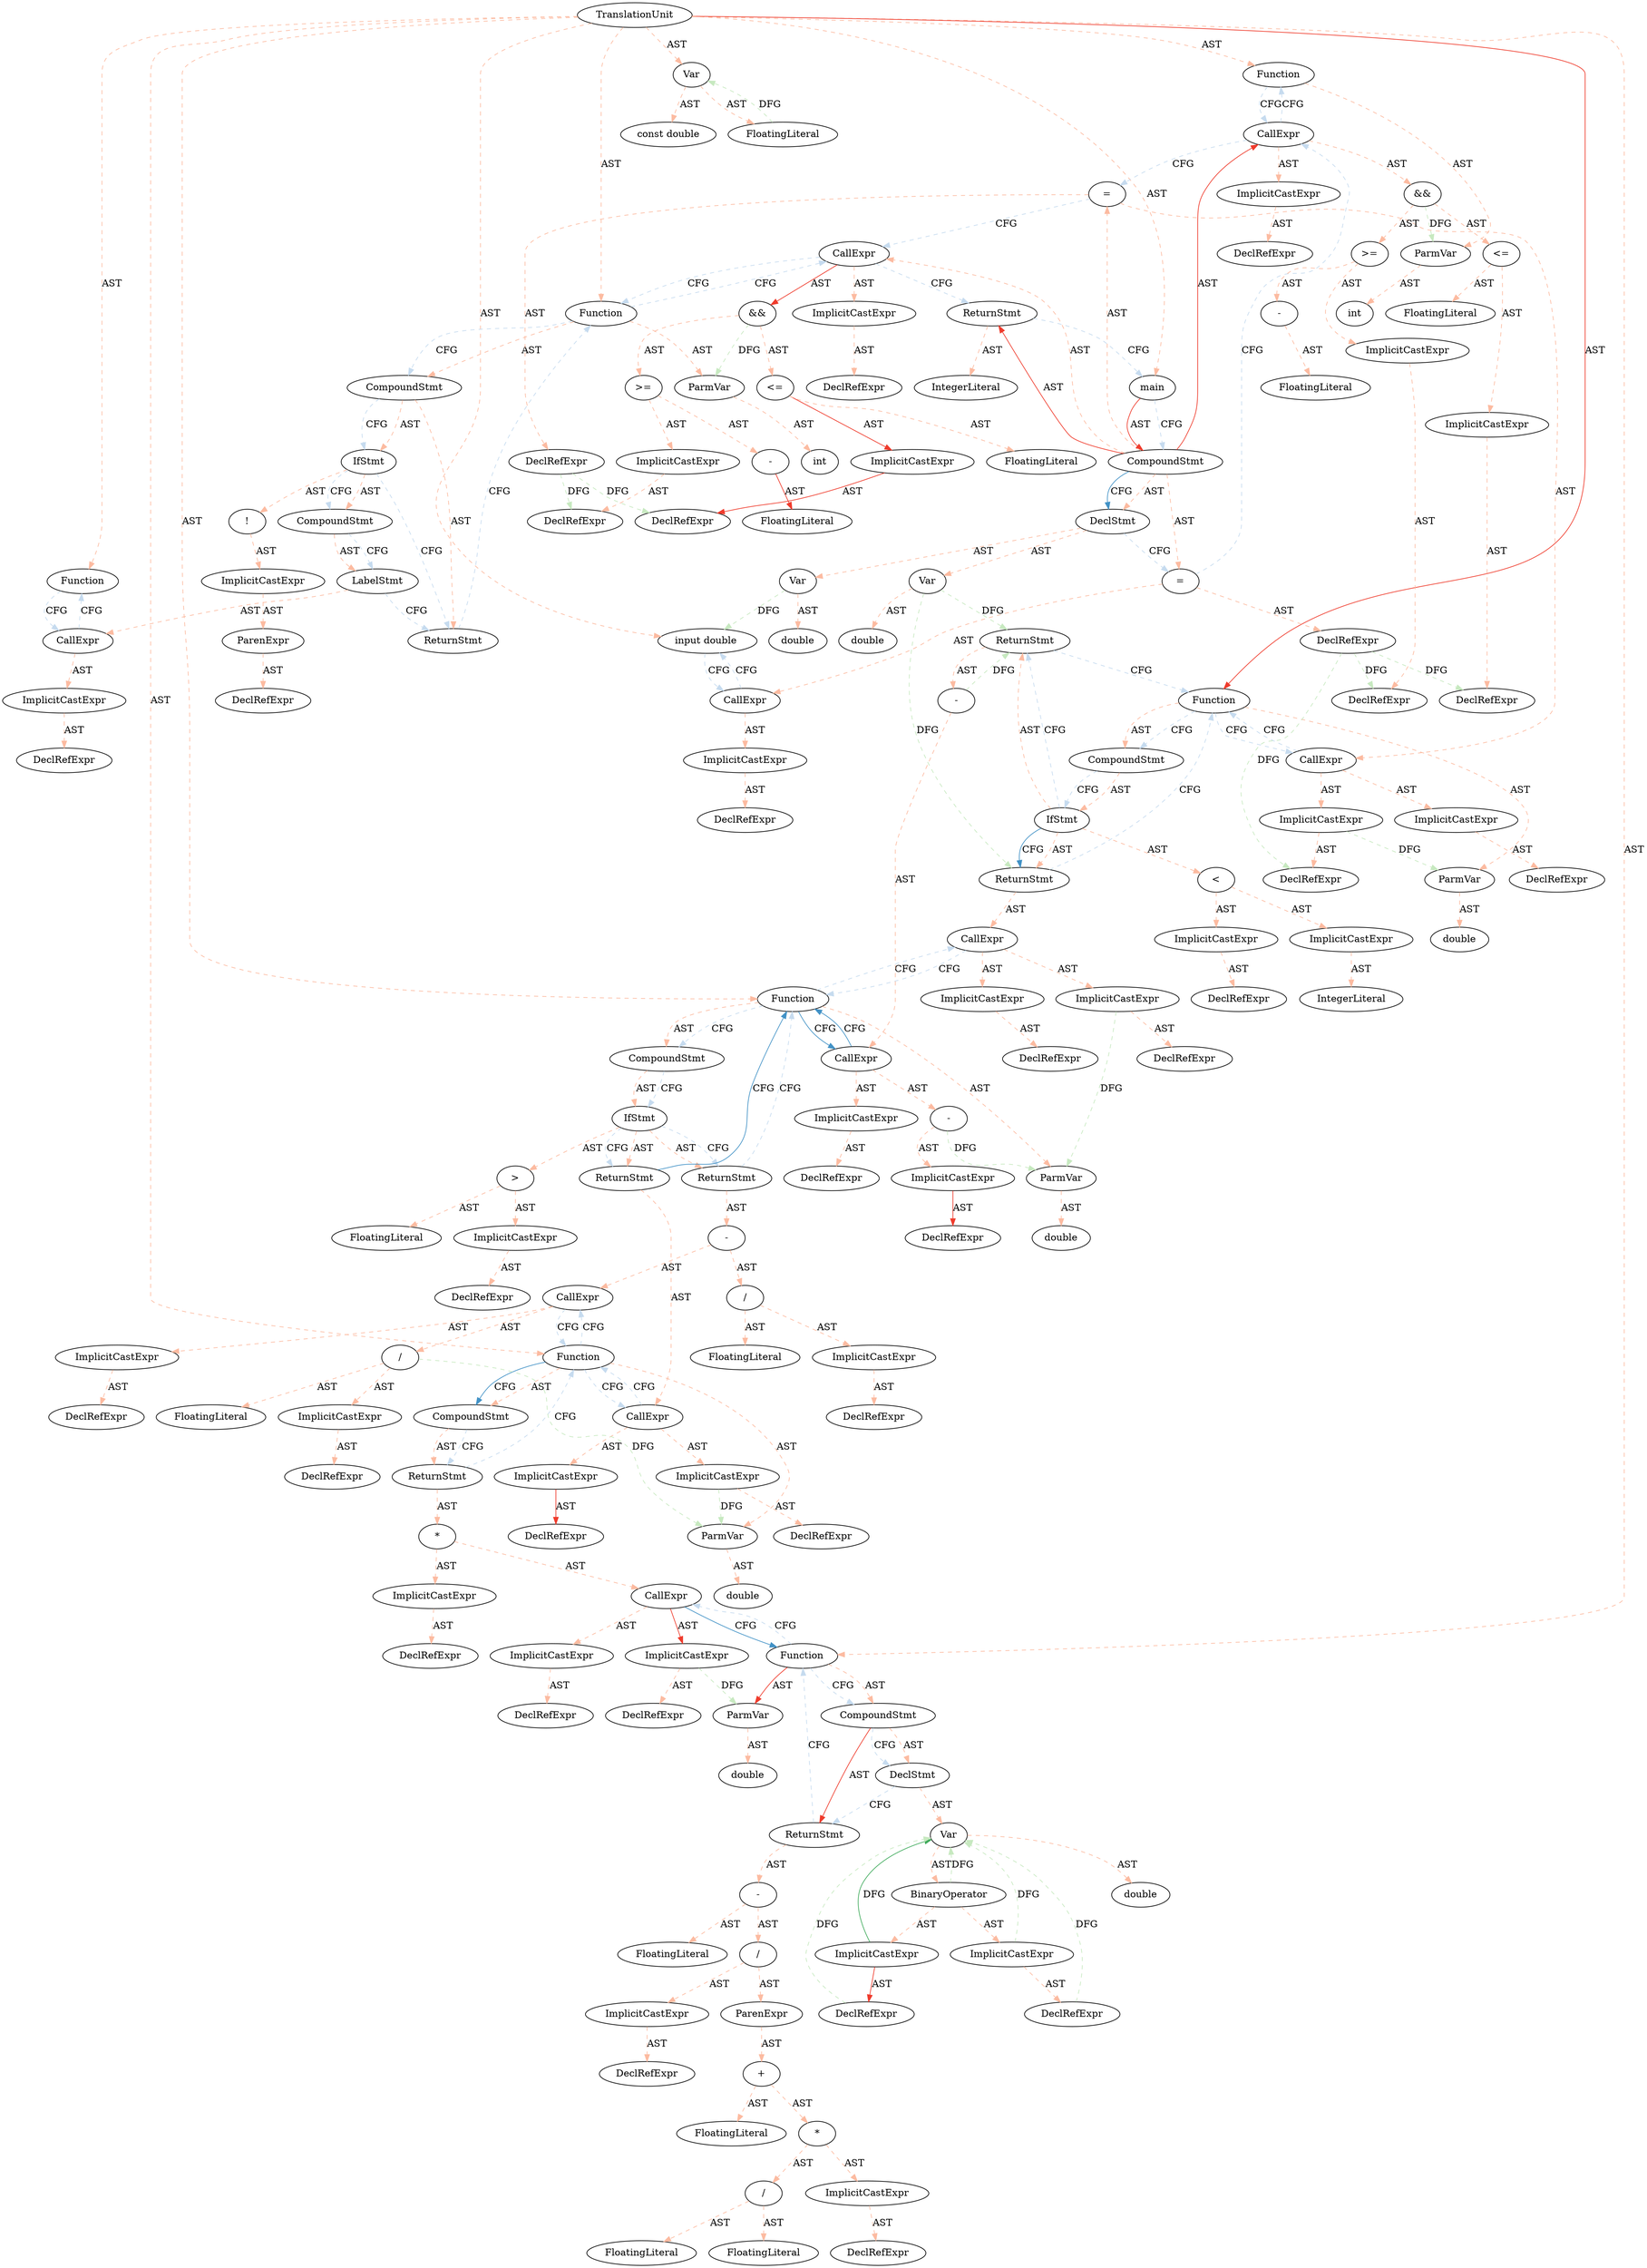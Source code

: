 digraph "" {
	node [label="\N"];
	0	[label=TranslationUnit];
	1	[label=Function];
	0 -> 1	[key=0,
		color=3,
		colorscheme=reds8,
		label=AST,
		style=dashed];
	2	[label="input double "];
	0 -> 2	[key=0,
		color=3,
		colorscheme=reds8,
		label=AST,
		style=dashed];
	3	[label=Function];
	0 -> 3	[key=0,
		color=3,
		colorscheme=reds8,
		label=AST,
		style=dashed];
	6	[label=Function];
	0 -> 6	[key=0,
		color=3,
		colorscheme=reds8,
		label=AST,
		style=dashed];
	21	[label=Var];
	0 -> 21	[key=0,
		color=3,
		colorscheme=reds8,
		label=AST,
		style=dashed];
	24	[label=Function];
	0 -> 24	[key=0,
		color=3,
		colorscheme=reds8,
		label=AST,
		style=dashed];
	51	[label=Function];
	0 -> 51	[key=0,
		color=3,
		colorscheme=reds8,
		label=AST,
		style=dashed];
	64	[label=Function];
	0 -> 64	[key=0,
		color=3,
		colorscheme=reds8,
		label=AST,
		style=dashed];
	92	[label=Function];
	0 -> 92	[key=0,
		color=6,
		colorscheme=reds8,
		label=AST,
		style=solid];
	116	[label=main];
	0 -> 116	[key=0,
		color=3,
		colorscheme=reds8,
		label=AST,
		style=dashed];
	17	[label=CallExpr];
	1 -> 17	[key=0,
		color=3,
		colorscheme=blues8,
		label=CFG,
		style=dashed];
	125	[label=CallExpr];
	2 -> 125	[key=0,
		color=3,
		colorscheme=blues8,
		label=CFG,
		style=dashed];
	4	[label=ParmVar];
	3 -> 4	[key=0,
		color=3,
		colorscheme=reds8,
		label=AST,
		style=dashed];
	128	[label=CallExpr];
	3 -> 128	[key=0,
		color=3,
		colorscheme=blues8,
		label=CFG,
		style=dashed];
	5	[label=int];
	4 -> 5	[key=0,
		color=3,
		colorscheme=reds8,
		label=AST,
		style=dashed];
	7	[label=ParmVar];
	6 -> 7	[key=0,
		color=3,
		colorscheme=reds8,
		label=AST,
		style=dashed];
	9	[label=CompoundStmt];
	6 -> 9	[key=0,
		color=3,
		colorscheme=reds8,
		label=AST,
		style=dashed];
	6 -> 9	[key=1,
		color=3,
		colorscheme=blues8,
		label=CFG,
		style=dashed];
	148	[label=CallExpr];
	6 -> 148	[key=0,
		color=3,
		colorscheme=blues8,
		label=CFG,
		style=dashed];
	8	[label=int];
	7 -> 8	[key=0,
		color=3,
		colorscheme=reds8,
		label=AST,
		style=dashed];
	10	[label=IfStmt];
	9 -> 10	[key=0,
		color=3,
		colorscheme=reds8,
		label=AST,
		style=dashed];
	9 -> 10	[key=1,
		color=3,
		colorscheme=blues8,
		label=CFG,
		style=dashed];
	20	[label=ReturnStmt];
	9 -> 20	[key=0,
		color=3,
		colorscheme=reds8,
		label=AST,
		style=dashed];
	11	[label="!"];
	10 -> 11	[key=0,
		color=3,
		colorscheme=reds8,
		label=AST,
		style=dashed];
	15	[label=CompoundStmt];
	10 -> 15	[key=0,
		color=3,
		colorscheme=reds8,
		label=AST,
		style=dashed];
	10 -> 15	[key=1,
		color=3,
		colorscheme=blues8,
		label=CFG,
		style=dashed];
	10 -> 20	[key=0,
		color=3,
		colorscheme=blues8,
		label=CFG,
		style=dashed];
	12	[label=ImplicitCastExpr];
	11 -> 12	[key=0,
		color=3,
		colorscheme=reds8,
		label=AST,
		style=dashed];
	13	[label=ParenExpr];
	12 -> 13	[key=0,
		color=3,
		colorscheme=reds8,
		label=AST,
		style=dashed];
	14	[label=DeclRefExpr];
	13 -> 14	[key=0,
		color=3,
		colorscheme=reds8,
		label=AST,
		style=dashed];
	16	[label=LabelStmt];
	15 -> 16	[key=0,
		color=3,
		colorscheme=reds8,
		label=AST,
		style=dashed];
	15 -> 16	[key=1,
		color=3,
		colorscheme=blues8,
		label=CFG,
		style=dashed];
	16 -> 17	[key=0,
		color=3,
		colorscheme=reds8,
		label=AST,
		style=dashed];
	16 -> 20	[key=0,
		color=3,
		colorscheme=blues8,
		label=CFG,
		style=dashed];
	17 -> 1	[key=0,
		color=3,
		colorscheme=blues8,
		label=CFG,
		style=dashed];
	18	[label=ImplicitCastExpr];
	17 -> 18	[key=0,
		color=3,
		colorscheme=reds8,
		label=AST,
		style=dashed];
	19	[label=DeclRefExpr];
	18 -> 19	[key=0,
		color=3,
		colorscheme=reds8,
		label=AST,
		style=dashed];
	20 -> 6	[key=0,
		color=3,
		colorscheme=blues8,
		label=CFG,
		style=dashed];
	22	[label="const double"];
	21 -> 22	[key=0,
		color=3,
		colorscheme=reds8,
		label=AST,
		style=dashed];
	23	[label=FloatingLiteral];
	21 -> 23	[key=0,
		color=3,
		colorscheme=reds8,
		label=AST,
		style=dashed];
	23 -> 21	[key=0,
		color=3,
		colorscheme=greens8,
		label=DFG,
		style=dashed];
	25	[label=ParmVar];
	24 -> 25	[key=0,
		color=6,
		colorscheme=reds8,
		label=AST,
		style=solid];
	27	[label=CompoundStmt];
	24 -> 27	[key=0,
		color=3,
		colorscheme=reds8,
		label=AST,
		style=dashed];
	24 -> 27	[key=1,
		color=3,
		colorscheme=blues8,
		label=CFG,
		style=dashed];
	59	[label=CallExpr];
	24 -> 59	[key=0,
		color=3,
		colorscheme=blues8,
		label=CFG,
		style=dashed];
	26	[label=double];
	25 -> 26	[key=0,
		color=3,
		colorscheme=reds8,
		label=AST,
		style=dashed];
	28	[label=DeclStmt];
	27 -> 28	[key=0,
		color=3,
		colorscheme=reds8,
		label=AST,
		style=dashed];
	27 -> 28	[key=1,
		color=3,
		colorscheme=blues8,
		label=CFG,
		style=dashed];
	36	[label=ReturnStmt];
	27 -> 36	[key=0,
		color=6,
		colorscheme=reds8,
		label=AST,
		style=solid];
	29	[label=Var];
	28 -> 29	[key=0,
		color=3,
		colorscheme=reds8,
		label=AST,
		style=dashed];
	28 -> 36	[key=0,
		color=3,
		colorscheme=blues8,
		label=CFG,
		style=dashed];
	30	[label=double];
	29 -> 30	[key=0,
		color=3,
		colorscheme=reds8,
		label=AST,
		style=dashed];
	31	[label=BinaryOperator];
	29 -> 31	[key=0,
		color=3,
		colorscheme=reds8,
		label=AST,
		style=dashed];
	31 -> 29	[key=0,
		color=3,
		colorscheme=greens8,
		label=DFG,
		style=dashed];
	32	[label=ImplicitCastExpr];
	31 -> 32	[key=0,
		color=3,
		colorscheme=reds8,
		label=AST,
		style=dashed];
	34	[label=ImplicitCastExpr];
	31 -> 34	[key=0,
		color=3,
		colorscheme=reds8,
		label=AST,
		style=dashed];
	32 -> 29	[key=0,
		color=6,
		colorscheme=greens8,
		label=DFG,
		style=solid];
	33	[label=DeclRefExpr];
	32 -> 33	[key=0,
		color=6,
		colorscheme=reds8,
		label=AST,
		style=solid];
	33 -> 29	[key=0,
		color=3,
		colorscheme=greens8,
		label=DFG,
		style=dashed];
	34 -> 29	[key=0,
		color=3,
		colorscheme=greens8,
		label=DFG,
		style=dashed];
	35	[label=DeclRefExpr];
	34 -> 35	[key=0,
		color=3,
		colorscheme=reds8,
		label=AST,
		style=dashed];
	35 -> 29	[key=0,
		color=3,
		colorscheme=greens8,
		label=DFG,
		style=dashed];
	36 -> 24	[key=0,
		color=3,
		colorscheme=blues8,
		label=CFG,
		style=dashed];
	37	[label="-"];
	36 -> 37	[key=0,
		color=3,
		colorscheme=reds8,
		label=AST,
		style=dashed];
	38	[label=FloatingLiteral];
	37 -> 38	[key=0,
		color=3,
		colorscheme=reds8,
		label=AST,
		style=dashed];
	39	[label="/"];
	37 -> 39	[key=0,
		color=3,
		colorscheme=reds8,
		label=AST,
		style=dashed];
	40	[label=ImplicitCastExpr];
	39 -> 40	[key=0,
		color=3,
		colorscheme=reds8,
		label=AST,
		style=dashed];
	42	[label=ParenExpr];
	39 -> 42	[key=0,
		color=3,
		colorscheme=reds8,
		label=AST,
		style=dashed];
	41	[label=DeclRefExpr];
	40 -> 41	[key=0,
		color=3,
		colorscheme=reds8,
		label=AST,
		style=dashed];
	43	[label="+"];
	42 -> 43	[key=0,
		color=3,
		colorscheme=reds8,
		label=AST,
		style=dashed];
	44	[label=FloatingLiteral];
	43 -> 44	[key=0,
		color=3,
		colorscheme=reds8,
		label=AST,
		style=dashed];
	45	[label="*"];
	43 -> 45	[key=0,
		color=3,
		colorscheme=reds8,
		label=AST,
		style=dashed];
	46	[label="/"];
	45 -> 46	[key=0,
		color=3,
		colorscheme=reds8,
		label=AST,
		style=dashed];
	49	[label=ImplicitCastExpr];
	45 -> 49	[key=0,
		color=3,
		colorscheme=reds8,
		label=AST,
		style=dashed];
	47	[label=FloatingLiteral];
	46 -> 47	[key=0,
		color=3,
		colorscheme=reds8,
		label=AST,
		style=dashed];
	48	[label=FloatingLiteral];
	46 -> 48	[key=0,
		color=3,
		colorscheme=reds8,
		label=AST,
		style=dashed];
	50	[label=DeclRefExpr];
	49 -> 50	[key=0,
		color=3,
		colorscheme=reds8,
		label=AST,
		style=dashed];
	52	[label=ParmVar];
	51 -> 52	[key=0,
		color=3,
		colorscheme=reds8,
		label=AST,
		style=dashed];
	54	[label=CompoundStmt];
	51 -> 54	[key=0,
		color=3,
		colorscheme=reds8,
		label=AST,
		style=dashed];
	51 -> 54	[key=1,
		color=6,
		colorscheme=blues8,
		label=CFG,
		style=solid];
	79	[label=CallExpr];
	51 -> 79	[key=0,
		color=3,
		colorscheme=blues8,
		label=CFG,
		style=dashed];
	87	[label=CallExpr];
	51 -> 87	[key=0,
		color=3,
		colorscheme=blues8,
		label=CFG,
		style=dashed];
	53	[label=double];
	52 -> 53	[key=0,
		color=3,
		colorscheme=reds8,
		label=AST,
		style=dashed];
	55	[label=ReturnStmt];
	54 -> 55	[key=0,
		color=3,
		colorscheme=reds8,
		label=AST,
		style=dashed];
	54 -> 55	[key=1,
		color=3,
		colorscheme=blues8,
		label=CFG,
		style=dashed];
	55 -> 51	[key=0,
		color=3,
		colorscheme=blues8,
		label=CFG,
		style=dashed];
	56	[label="*"];
	55 -> 56	[key=0,
		color=3,
		colorscheme=reds8,
		label=AST,
		style=dashed];
	57	[label=ImplicitCastExpr];
	56 -> 57	[key=0,
		color=3,
		colorscheme=reds8,
		label=AST,
		style=dashed];
	56 -> 59	[key=0,
		color=3,
		colorscheme=reds8,
		label=AST,
		style=dashed];
	58	[label=DeclRefExpr];
	57 -> 58	[key=0,
		color=3,
		colorscheme=reds8,
		label=AST,
		style=dashed];
	59 -> 24	[key=0,
		color=6,
		colorscheme=blues8,
		label=CFG,
		style=solid];
	60	[label=ImplicitCastExpr];
	59 -> 60	[key=0,
		color=3,
		colorscheme=reds8,
		label=AST,
		style=dashed];
	62	[label=ImplicitCastExpr];
	59 -> 62	[key=0,
		color=6,
		colorscheme=reds8,
		label=AST,
		style=solid];
	61	[label=DeclRefExpr];
	60 -> 61	[key=0,
		color=3,
		colorscheme=reds8,
		label=AST,
		style=dashed];
	62 -> 25	[key=0,
		color=3,
		colorscheme=greens8,
		label=DFG,
		style=dashed];
	63	[label=DeclRefExpr];
	62 -> 63	[key=0,
		color=3,
		colorscheme=reds8,
		label=AST,
		style=dashed];
	65	[label=ParmVar];
	64 -> 65	[key=0,
		color=3,
		colorscheme=reds8,
		label=AST,
		style=dashed];
	67	[label=CompoundStmt];
	64 -> 67	[key=0,
		color=3,
		colorscheme=reds8,
		label=AST,
		style=dashed];
	64 -> 67	[key=1,
		color=3,
		colorscheme=blues8,
		label=CFG,
		style=dashed];
	104	[label=CallExpr];
	64 -> 104	[key=0,
		color=6,
		colorscheme=blues8,
		label=CFG,
		style=solid];
	111	[label=CallExpr];
	64 -> 111	[key=0,
		color=3,
		colorscheme=blues8,
		label=CFG,
		style=dashed];
	66	[label=double];
	65 -> 66	[key=0,
		color=3,
		colorscheme=reds8,
		label=AST,
		style=dashed];
	68	[label=IfStmt];
	67 -> 68	[key=0,
		color=3,
		colorscheme=reds8,
		label=AST,
		style=dashed];
	67 -> 68	[key=1,
		color=3,
		colorscheme=blues8,
		label=CFG,
		style=dashed];
	69	[label=">"];
	68 -> 69	[key=0,
		color=3,
		colorscheme=reds8,
		label=AST,
		style=dashed];
	73	[label=ReturnStmt];
	68 -> 73	[key=0,
		color=3,
		colorscheme=reds8,
		label=AST,
		style=dashed];
	68 -> 73	[key=1,
		color=3,
		colorscheme=blues8,
		label=CFG,
		style=dashed];
	86	[label=ReturnStmt];
	68 -> 86	[key=0,
		color=3,
		colorscheme=reds8,
		label=AST,
		style=dashed];
	68 -> 86	[key=1,
		color=3,
		colorscheme=blues8,
		label=CFG,
		style=dashed];
	70	[label=ImplicitCastExpr];
	69 -> 70	[key=0,
		color=3,
		colorscheme=reds8,
		label=AST,
		style=dashed];
	72	[label=FloatingLiteral];
	69 -> 72	[key=0,
		color=3,
		colorscheme=reds8,
		label=AST,
		style=dashed];
	71	[label=DeclRefExpr];
	70 -> 71	[key=0,
		color=3,
		colorscheme=reds8,
		label=AST,
		style=dashed];
	73 -> 64	[key=0,
		color=3,
		colorscheme=blues8,
		label=CFG,
		style=dashed];
	74	[label="-"];
	73 -> 74	[key=0,
		color=3,
		colorscheme=reds8,
		label=AST,
		style=dashed];
	75	[label="/"];
	74 -> 75	[key=0,
		color=3,
		colorscheme=reds8,
		label=AST,
		style=dashed];
	74 -> 79	[key=0,
		color=3,
		colorscheme=reds8,
		label=AST,
		style=dashed];
	76	[label=ImplicitCastExpr];
	75 -> 76	[key=0,
		color=3,
		colorscheme=reds8,
		label=AST,
		style=dashed];
	78	[label=FloatingLiteral];
	75 -> 78	[key=0,
		color=3,
		colorscheme=reds8,
		label=AST,
		style=dashed];
	77	[label=DeclRefExpr];
	76 -> 77	[key=0,
		color=3,
		colorscheme=reds8,
		label=AST,
		style=dashed];
	79 -> 51	[key=0,
		color=3,
		colorscheme=blues8,
		label=CFG,
		style=dashed];
	80	[label=ImplicitCastExpr];
	79 -> 80	[key=0,
		color=3,
		colorscheme=reds8,
		label=AST,
		style=dashed];
	82	[label="/"];
	79 -> 82	[key=0,
		color=3,
		colorscheme=reds8,
		label=AST,
		style=dashed];
	81	[label=DeclRefExpr];
	80 -> 81	[key=0,
		color=3,
		colorscheme=reds8,
		label=AST,
		style=dashed];
	82 -> 52	[key=0,
		color=3,
		colorscheme=greens8,
		label=DFG,
		style=dashed];
	83	[label=FloatingLiteral];
	82 -> 83	[key=0,
		color=3,
		colorscheme=reds8,
		label=AST,
		style=dashed];
	84	[label=ImplicitCastExpr];
	82 -> 84	[key=0,
		color=3,
		colorscheme=reds8,
		label=AST,
		style=dashed];
	85	[label=DeclRefExpr];
	84 -> 85	[key=0,
		color=3,
		colorscheme=reds8,
		label=AST,
		style=dashed];
	86 -> 64	[key=0,
		color=6,
		colorscheme=blues8,
		label=CFG,
		style=solid];
	86 -> 87	[key=0,
		color=3,
		colorscheme=reds8,
		label=AST,
		style=dashed];
	87 -> 51	[key=0,
		color=3,
		colorscheme=blues8,
		label=CFG,
		style=dashed];
	88	[label=ImplicitCastExpr];
	87 -> 88	[key=0,
		color=3,
		colorscheme=reds8,
		label=AST,
		style=dashed];
	90	[label=ImplicitCastExpr];
	87 -> 90	[key=0,
		color=3,
		colorscheme=reds8,
		label=AST,
		style=dashed];
	89	[label=DeclRefExpr];
	88 -> 89	[key=0,
		color=6,
		colorscheme=reds8,
		label=AST,
		style=solid];
	90 -> 52	[key=0,
		color=3,
		colorscheme=greens8,
		label=DFG,
		style=dashed];
	91	[label=DeclRefExpr];
	90 -> 91	[key=0,
		color=3,
		colorscheme=reds8,
		label=AST,
		style=dashed];
	93	[label=ParmVar];
	92 -> 93	[key=0,
		color=3,
		colorscheme=reds8,
		label=AST,
		style=dashed];
	95	[label=CompoundStmt];
	92 -> 95	[key=0,
		color=3,
		colorscheme=reds8,
		label=AST,
		style=dashed];
	92 -> 95	[key=1,
		color=3,
		colorscheme=blues8,
		label=CFG,
		style=dashed];
	143	[label=CallExpr];
	92 -> 143	[key=0,
		color=3,
		colorscheme=blues8,
		label=CFG,
		style=dashed];
	94	[label=double];
	93 -> 94	[key=0,
		color=3,
		colorscheme=reds8,
		label=AST,
		style=dashed];
	96	[label=IfStmt];
	95 -> 96	[key=0,
		color=3,
		colorscheme=reds8,
		label=AST,
		style=dashed];
	95 -> 96	[key=1,
		color=3,
		colorscheme=blues8,
		label=CFG,
		style=dashed];
	97	[label="<"];
	96 -> 97	[key=0,
		color=3,
		colorscheme=reds8,
		label=AST,
		style=dashed];
	102	[label=ReturnStmt];
	96 -> 102	[key=0,
		color=3,
		colorscheme=reds8,
		label=AST,
		style=dashed];
	96 -> 102	[key=1,
		color=3,
		colorscheme=blues8,
		label=CFG,
		style=dashed];
	110	[label=ReturnStmt];
	96 -> 110	[key=0,
		color=3,
		colorscheme=reds8,
		label=AST,
		style=dashed];
	96 -> 110	[key=1,
		color=6,
		colorscheme=blues8,
		label=CFG,
		style=solid];
	98	[label=ImplicitCastExpr];
	97 -> 98	[key=0,
		color=3,
		colorscheme=reds8,
		label=AST,
		style=dashed];
	100	[label=ImplicitCastExpr];
	97 -> 100	[key=0,
		color=3,
		colorscheme=reds8,
		label=AST,
		style=dashed];
	99	[label=DeclRefExpr];
	98 -> 99	[key=0,
		color=3,
		colorscheme=reds8,
		label=AST,
		style=dashed];
	101	[label=IntegerLiteral];
	100 -> 101	[key=0,
		color=3,
		colorscheme=reds8,
		label=AST,
		style=dashed];
	102 -> 92	[key=0,
		color=3,
		colorscheme=blues8,
		label=CFG,
		style=dashed];
	103	[label="-"];
	102 -> 103	[key=0,
		color=3,
		colorscheme=reds8,
		label=AST,
		style=dashed];
	103 -> 102	[key=0,
		color=3,
		colorscheme=greens8,
		label=DFG,
		style=dashed];
	103 -> 104	[key=0,
		color=3,
		colorscheme=reds8,
		label=AST,
		style=dashed];
	104 -> 64	[key=0,
		color=6,
		colorscheme=blues8,
		label=CFG,
		style=solid];
	105	[label=ImplicitCastExpr];
	104 -> 105	[key=0,
		color=3,
		colorscheme=reds8,
		label=AST,
		style=dashed];
	107	[label="-"];
	104 -> 107	[key=0,
		color=3,
		colorscheme=reds8,
		label=AST,
		style=dashed];
	106	[label=DeclRefExpr];
	105 -> 106	[key=0,
		color=3,
		colorscheme=reds8,
		label=AST,
		style=dashed];
	107 -> 65	[key=0,
		color=3,
		colorscheme=greens8,
		label=DFG,
		style=dashed];
	108	[label=ImplicitCastExpr];
	107 -> 108	[key=0,
		color=3,
		colorscheme=reds8,
		label=AST,
		style=dashed];
	109	[label=DeclRefExpr];
	108 -> 109	[key=0,
		color=6,
		colorscheme=reds8,
		label=AST,
		style=solid];
	110 -> 92	[key=0,
		color=3,
		colorscheme=blues8,
		label=CFG,
		style=dashed];
	110 -> 111	[key=0,
		color=3,
		colorscheme=reds8,
		label=AST,
		style=dashed];
	111 -> 64	[key=0,
		color=3,
		colorscheme=blues8,
		label=CFG,
		style=dashed];
	112	[label=ImplicitCastExpr];
	111 -> 112	[key=0,
		color=3,
		colorscheme=reds8,
		label=AST,
		style=dashed];
	114	[label=ImplicitCastExpr];
	111 -> 114	[key=0,
		color=3,
		colorscheme=reds8,
		label=AST,
		style=dashed];
	113	[label=DeclRefExpr];
	112 -> 113	[key=0,
		color=3,
		colorscheme=reds8,
		label=AST,
		style=dashed];
	114 -> 65	[key=0,
		color=3,
		colorscheme=greens8,
		label=DFG,
		style=dashed];
	115	[label=DeclRefExpr];
	114 -> 115	[key=0,
		color=3,
		colorscheme=reds8,
		label=AST,
		style=dashed];
	117	[label=CompoundStmt];
	116 -> 117	[key=0,
		color=6,
		colorscheme=reds8,
		label=AST,
		style=solid];
	116 -> 117	[key=1,
		color=3,
		colorscheme=blues8,
		label=CFG,
		style=dashed];
	118	[label=DeclStmt];
	117 -> 118	[key=0,
		color=3,
		colorscheme=reds8,
		label=AST,
		style=dashed];
	117 -> 118	[key=1,
		color=6,
		colorscheme=blues8,
		label=CFG,
		style=solid];
	123	[label="="];
	117 -> 123	[key=0,
		color=3,
		colorscheme=reds8,
		label=AST,
		style=dashed];
	117 -> 128	[key=0,
		color=6,
		colorscheme=reds8,
		label=AST,
		style=solid];
	141	[label="="];
	117 -> 141	[key=0,
		color=3,
		colorscheme=reds8,
		label=AST,
		style=dashed];
	117 -> 148	[key=0,
		color=3,
		colorscheme=reds8,
		label=AST,
		style=dashed];
	161	[label=ReturnStmt];
	117 -> 161	[key=0,
		color=6,
		colorscheme=reds8,
		label=AST,
		style=solid];
	119	[label=Var];
	118 -> 119	[key=0,
		color=3,
		colorscheme=reds8,
		label=AST,
		style=dashed];
	121	[label=Var];
	118 -> 121	[key=0,
		color=3,
		colorscheme=reds8,
		label=AST,
		style=dashed];
	118 -> 123	[key=0,
		color=3,
		colorscheme=blues8,
		label=CFG,
		style=dashed];
	119 -> 2	[key=0,
		color=3,
		colorscheme=greens8,
		label=DFG,
		style=dashed];
	120	[label=double];
	119 -> 120	[key=0,
		color=3,
		colorscheme=reds8,
		label=AST,
		style=dashed];
	121 -> 102	[key=0,
		color=3,
		colorscheme=greens8,
		label=DFG,
		style=dashed];
	121 -> 110	[key=0,
		color=3,
		colorscheme=greens8,
		label=DFG,
		style=dashed];
	122	[label=double];
	121 -> 122	[key=0,
		color=3,
		colorscheme=reds8,
		label=AST,
		style=dashed];
	124	[label=DeclRefExpr];
	123 -> 124	[key=0,
		color=3,
		colorscheme=reds8,
		label=AST,
		style=dashed];
	123 -> 125	[key=0,
		color=3,
		colorscheme=reds8,
		label=AST,
		style=dashed];
	123 -> 128	[key=0,
		color=3,
		colorscheme=blues8,
		label=CFG,
		style=dashed];
	134	[label=DeclRefExpr];
	124 -> 134	[key=0,
		color=3,
		colorscheme=greens8,
		label=DFG,
		style=dashed];
	139	[label=DeclRefExpr];
	124 -> 139	[key=0,
		color=3,
		colorscheme=greens8,
		label=DFG,
		style=dashed];
	147	[label=DeclRefExpr];
	124 -> 147	[key=0,
		color=3,
		colorscheme=greens8,
		label=DFG,
		style=dashed];
	125 -> 2	[key=0,
		color=3,
		colorscheme=blues8,
		label=CFG,
		style=dashed];
	126	[label=ImplicitCastExpr];
	125 -> 126	[key=0,
		color=3,
		colorscheme=reds8,
		label=AST,
		style=dashed];
	127	[label=DeclRefExpr];
	126 -> 127	[key=0,
		color=3,
		colorscheme=reds8,
		label=AST,
		style=dashed];
	128 -> 3	[key=0,
		color=3,
		colorscheme=blues8,
		label=CFG,
		style=dashed];
	129	[label=ImplicitCastExpr];
	128 -> 129	[key=0,
		color=3,
		colorscheme=reds8,
		label=AST,
		style=dashed];
	131	[label="&&"];
	128 -> 131	[key=0,
		color=3,
		colorscheme=reds8,
		label=AST,
		style=dashed];
	128 -> 141	[key=0,
		color=3,
		colorscheme=blues8,
		label=CFG,
		style=dashed];
	130	[label=DeclRefExpr];
	129 -> 130	[key=0,
		color=3,
		colorscheme=reds8,
		label=AST,
		style=dashed];
	131 -> 4	[key=0,
		color=3,
		colorscheme=greens8,
		label=DFG,
		style=dashed];
	132	[label=">="];
	131 -> 132	[key=0,
		color=3,
		colorscheme=reds8,
		label=AST,
		style=dashed];
	137	[label="<="];
	131 -> 137	[key=0,
		color=3,
		colorscheme=reds8,
		label=AST,
		style=dashed];
	133	[label=ImplicitCastExpr];
	132 -> 133	[key=0,
		color=3,
		colorscheme=reds8,
		label=AST,
		style=dashed];
	135	[label="-"];
	132 -> 135	[key=0,
		color=3,
		colorscheme=reds8,
		label=AST,
		style=dashed];
	133 -> 134	[key=0,
		color=3,
		colorscheme=reds8,
		label=AST,
		style=dashed];
	136	[label=FloatingLiteral];
	135 -> 136	[key=0,
		color=3,
		colorscheme=reds8,
		label=AST,
		style=dashed];
	138	[label=ImplicitCastExpr];
	137 -> 138	[key=0,
		color=3,
		colorscheme=reds8,
		label=AST,
		style=dashed];
	140	[label=FloatingLiteral];
	137 -> 140	[key=0,
		color=3,
		colorscheme=reds8,
		label=AST,
		style=dashed];
	138 -> 139	[key=0,
		color=3,
		colorscheme=reds8,
		label=AST,
		style=dashed];
	142	[label=DeclRefExpr];
	141 -> 142	[key=0,
		color=3,
		colorscheme=reds8,
		label=AST,
		style=dashed];
	141 -> 143	[key=0,
		color=3,
		colorscheme=reds8,
		label=AST,
		style=dashed];
	141 -> 148	[key=0,
		color=3,
		colorscheme=blues8,
		label=CFG,
		style=dashed];
	154	[label=DeclRefExpr];
	142 -> 154	[key=0,
		color=3,
		colorscheme=greens8,
		label=DFG,
		style=dashed];
	159	[label=DeclRefExpr];
	142 -> 159	[key=0,
		color=3,
		colorscheme=greens8,
		label=DFG,
		style=dashed];
	143 -> 92	[key=0,
		color=3,
		colorscheme=blues8,
		label=CFG,
		style=dashed];
	144	[label=ImplicitCastExpr];
	143 -> 144	[key=0,
		color=3,
		colorscheme=reds8,
		label=AST,
		style=dashed];
	146	[label=ImplicitCastExpr];
	143 -> 146	[key=0,
		color=3,
		colorscheme=reds8,
		label=AST,
		style=dashed];
	145	[label=DeclRefExpr];
	144 -> 145	[key=0,
		color=3,
		colorscheme=reds8,
		label=AST,
		style=dashed];
	146 -> 93	[key=0,
		color=3,
		colorscheme=greens8,
		label=DFG,
		style=dashed];
	146 -> 147	[key=0,
		color=3,
		colorscheme=reds8,
		label=AST,
		style=dashed];
	148 -> 6	[key=0,
		color=3,
		colorscheme=blues8,
		label=CFG,
		style=dashed];
	149	[label=ImplicitCastExpr];
	148 -> 149	[key=0,
		color=3,
		colorscheme=reds8,
		label=AST,
		style=dashed];
	151	[label="&&"];
	148 -> 151	[key=0,
		color=6,
		colorscheme=reds8,
		label=AST,
		style=solid];
	148 -> 161	[key=0,
		color=3,
		colorscheme=blues8,
		label=CFG,
		style=dashed];
	150	[label=DeclRefExpr];
	149 -> 150	[key=0,
		color=3,
		colorscheme=reds8,
		label=AST,
		style=dashed];
	151 -> 7	[key=0,
		color=3,
		colorscheme=greens8,
		label=DFG,
		style=dashed];
	152	[label=">="];
	151 -> 152	[key=0,
		color=3,
		colorscheme=reds8,
		label=AST,
		style=dashed];
	157	[label="<="];
	151 -> 157	[key=0,
		color=3,
		colorscheme=reds8,
		label=AST,
		style=dashed];
	153	[label=ImplicitCastExpr];
	152 -> 153	[key=0,
		color=3,
		colorscheme=reds8,
		label=AST,
		style=dashed];
	155	[label="-"];
	152 -> 155	[key=0,
		color=3,
		colorscheme=reds8,
		label=AST,
		style=dashed];
	153 -> 154	[key=0,
		color=3,
		colorscheme=reds8,
		label=AST,
		style=dashed];
	156	[label=FloatingLiteral];
	155 -> 156	[key=0,
		color=6,
		colorscheme=reds8,
		label=AST,
		style=solid];
	158	[label=ImplicitCastExpr];
	157 -> 158	[key=0,
		color=6,
		colorscheme=reds8,
		label=AST,
		style=solid];
	160	[label=FloatingLiteral];
	157 -> 160	[key=0,
		color=3,
		colorscheme=reds8,
		label=AST,
		style=dashed];
	158 -> 159	[key=0,
		color=6,
		colorscheme=reds8,
		label=AST,
		style=solid];
	161 -> 116	[key=0,
		color=3,
		colorscheme=blues8,
		label=CFG,
		style=dashed];
	162	[label=IntegerLiteral];
	161 -> 162	[key=0,
		color=3,
		colorscheme=reds8,
		label=AST,
		style=dashed];
}
